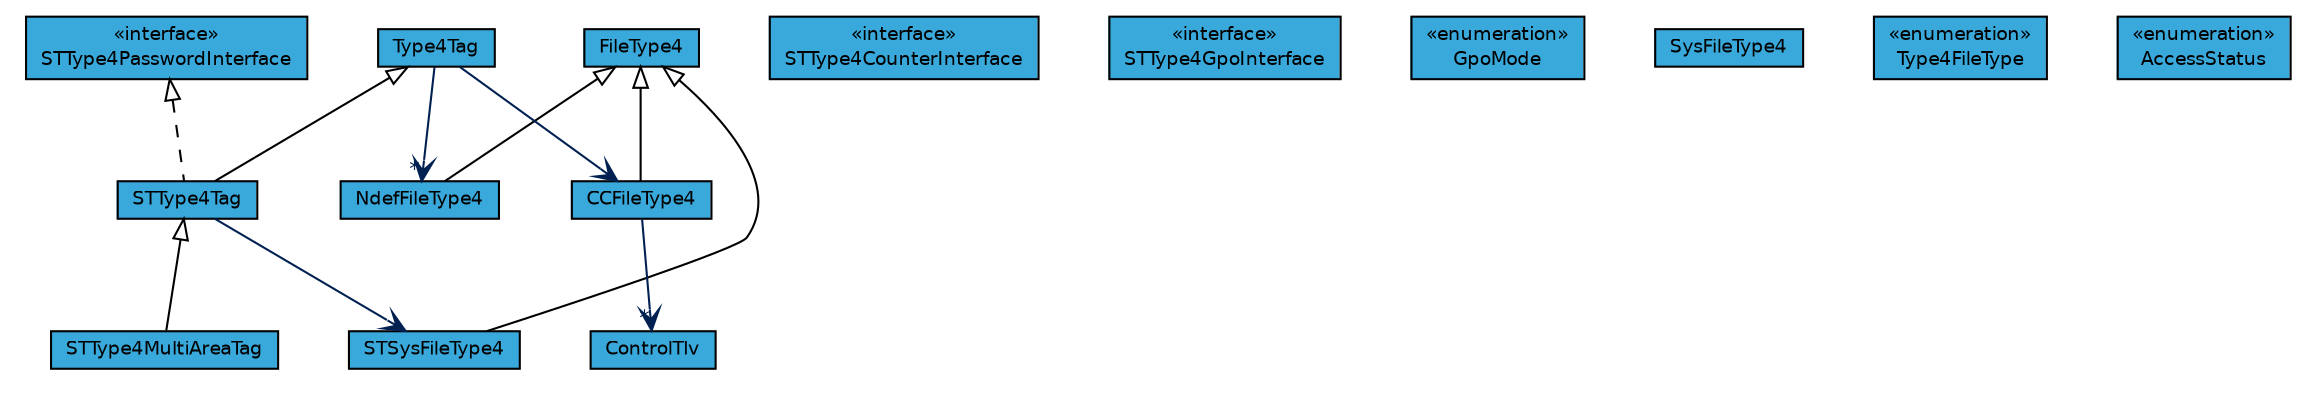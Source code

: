 #!/usr/local/bin/dot
#
# Class diagram 
# Generated by UMLGraph version R5_7_2-3-gee82a7 (http://www.umlgraph.org/)
#

digraph G {
	edge [fontname="Helvetica",fontsize=10,labelfontname="Helvetica",labelfontsize=10];
	node [fontname="Helvetica",fontsize=10,shape=plaintext];
	nodesep=0.25;
	ranksep=0.5;
	// com.st.st25sdk.type4a.STType4Tag
	c856 [label=<<table title="com.st.st25sdk.type4a.STType4Tag" border="0" cellborder="1" cellspacing="0" cellpadding="2" port="p" bgcolor="#39a9dc" href="./STType4Tag.html">
		<tr><td><table border="0" cellspacing="0" cellpadding="1">
<tr><td align="center" balign="center"> STType4Tag </td></tr>
		</table></td></tr>
		</table>>, URL="./STType4Tag.html", fontname="Helvetica", fontcolor="black", fontsize=9.0];
	// com.st.st25sdk.type4a.FileType4
	c857 [label=<<table title="com.st.st25sdk.type4a.FileType4" border="0" cellborder="1" cellspacing="0" cellpadding="2" port="p" bgcolor="#39a9dc" href="./FileType4.html">
		<tr><td><table border="0" cellspacing="0" cellpadding="1">
<tr><td align="center" balign="center"> FileType4 </td></tr>
		</table></td></tr>
		</table>>, URL="./FileType4.html", fontname="Helvetica", fontcolor="black", fontsize=9.0];
	// com.st.st25sdk.type4a.ControlTlv
	c858 [label=<<table title="com.st.st25sdk.type4a.ControlTlv" border="0" cellborder="1" cellspacing="0" cellpadding="2" port="p" bgcolor="#39a9dc" href="./ControlTlv.html">
		<tr><td><table border="0" cellspacing="0" cellpadding="1">
<tr><td align="center" balign="center"> ControlTlv </td></tr>
		</table></td></tr>
		</table>>, URL="./ControlTlv.html", fontname="Helvetica", fontcolor="black", fontsize=9.0];
	// com.st.st25sdk.type4a.STType4CounterInterface
	c859 [label=<<table title="com.st.st25sdk.type4a.STType4CounterInterface" border="0" cellborder="1" cellspacing="0" cellpadding="2" port="p" bgcolor="#39a9dc" href="./STType4CounterInterface.html">
		<tr><td><table border="0" cellspacing="0" cellpadding="1">
<tr><td align="center" balign="center"> &#171;interface&#187; </td></tr>
<tr><td align="center" balign="center"> STType4CounterInterface </td></tr>
		</table></td></tr>
		</table>>, URL="./STType4CounterInterface.html", fontname="Helvetica", fontcolor="black", fontsize=9.0];
	// com.st.st25sdk.type4a.NdefFileType4
	c860 [label=<<table title="com.st.st25sdk.type4a.NdefFileType4" border="0" cellborder="1" cellspacing="0" cellpadding="2" port="p" bgcolor="#39a9dc" href="./NdefFileType4.html">
		<tr><td><table border="0" cellspacing="0" cellpadding="1">
<tr><td align="center" balign="center"> NdefFileType4 </td></tr>
		</table></td></tr>
		</table>>, URL="./NdefFileType4.html", fontname="Helvetica", fontcolor="black", fontsize=9.0];
	// com.st.st25sdk.type4a.STType4PasswordInterface
	c861 [label=<<table title="com.st.st25sdk.type4a.STType4PasswordInterface" border="0" cellborder="1" cellspacing="0" cellpadding="2" port="p" bgcolor="#39a9dc" href="./STType4PasswordInterface.html">
		<tr><td><table border="0" cellspacing="0" cellpadding="1">
<tr><td align="center" balign="center"> &#171;interface&#187; </td></tr>
<tr><td align="center" balign="center"> STType4PasswordInterface </td></tr>
		</table></td></tr>
		</table>>, URL="./STType4PasswordInterface.html", fontname="Helvetica", fontcolor="black", fontsize=9.0];
	// com.st.st25sdk.type4a.STType4GpoInterface
	c862 [label=<<table title="com.st.st25sdk.type4a.STType4GpoInterface" border="0" cellborder="1" cellspacing="0" cellpadding="2" port="p" bgcolor="#39a9dc" href="./STType4GpoInterface.html">
		<tr><td><table border="0" cellspacing="0" cellpadding="1">
<tr><td align="center" balign="center"> &#171;interface&#187; </td></tr>
<tr><td align="center" balign="center"> STType4GpoInterface </td></tr>
		</table></td></tr>
		</table>>, URL="./STType4GpoInterface.html", fontname="Helvetica", fontcolor="black", fontsize=9.0];
	// com.st.st25sdk.type4a.STType4GpoInterface.GpoMode
	c863 [label=<<table title="com.st.st25sdk.type4a.STType4GpoInterface.GpoMode" border="0" cellborder="1" cellspacing="0" cellpadding="2" port="p" bgcolor="#39a9dc" href="./STType4GpoInterface.GpoMode.html">
		<tr><td><table border="0" cellspacing="0" cellpadding="1">
<tr><td align="center" balign="center"> &#171;enumeration&#187; </td></tr>
<tr><td align="center" balign="center"> GpoMode </td></tr>
		</table></td></tr>
		</table>>, URL="./STType4GpoInterface.GpoMode.html", fontname="Helvetica", fontcolor="black", fontsize=9.0];
	// com.st.st25sdk.type4a.CCFileType4
	c864 [label=<<table title="com.st.st25sdk.type4a.CCFileType4" border="0" cellborder="1" cellspacing="0" cellpadding="2" port="p" bgcolor="#39a9dc" href="./CCFileType4.html">
		<tr><td><table border="0" cellspacing="0" cellpadding="1">
<tr><td align="center" balign="center"> CCFileType4 </td></tr>
		</table></td></tr>
		</table>>, URL="./CCFileType4.html", fontname="Helvetica", fontcolor="black", fontsize=9.0];
	// com.st.st25sdk.type4a.STType4MultiAreaTag
	c865 [label=<<table title="com.st.st25sdk.type4a.STType4MultiAreaTag" border="0" cellborder="1" cellspacing="0" cellpadding="2" port="p" bgcolor="#39a9dc" href="./STType4MultiAreaTag.html">
		<tr><td><table border="0" cellspacing="0" cellpadding="1">
<tr><td align="center" balign="center"> STType4MultiAreaTag </td></tr>
		</table></td></tr>
		</table>>, URL="./STType4MultiAreaTag.html", fontname="Helvetica", fontcolor="black", fontsize=9.0];
	// com.st.st25sdk.type4a.STSysFileType4
	c866 [label=<<table title="com.st.st25sdk.type4a.STSysFileType4" border="0" cellborder="1" cellspacing="0" cellpadding="2" port="p" bgcolor="#39a9dc" href="./STSysFileType4.html">
		<tr><td><table border="0" cellspacing="0" cellpadding="1">
<tr><td align="center" balign="center"> STSysFileType4 </td></tr>
		</table></td></tr>
		</table>>, URL="./STSysFileType4.html", fontname="Helvetica", fontcolor="black", fontsize=9.0];
	// com.st.st25sdk.type4a.SysFileType4
	c867 [label=<<table title="com.st.st25sdk.type4a.SysFileType4" border="0" cellborder="1" cellspacing="0" cellpadding="2" port="p" bgcolor="#39a9dc" href="./SysFileType4.html">
		<tr><td><table border="0" cellspacing="0" cellpadding="1">
<tr><td align="center" balign="center"> SysFileType4 </td></tr>
		</table></td></tr>
		</table>>, URL="./SysFileType4.html", fontname="Helvetica", fontcolor="black", fontsize=9.0];
	// com.st.st25sdk.type4a.Type4Tag
	c868 [label=<<table title="com.st.st25sdk.type4a.Type4Tag" border="0" cellborder="1" cellspacing="0" cellpadding="2" port="p" bgcolor="#39a9dc" href="./Type4Tag.html">
		<tr><td><table border="0" cellspacing="0" cellpadding="1">
<tr><td align="center" balign="center"> Type4Tag </td></tr>
		</table></td></tr>
		</table>>, URL="./Type4Tag.html", fontname="Helvetica", fontcolor="black", fontsize=9.0];
	// com.st.st25sdk.type4a.Type4Tag.Type4FileType
	c869 [label=<<table title="com.st.st25sdk.type4a.Type4Tag.Type4FileType" border="0" cellborder="1" cellspacing="0" cellpadding="2" port="p" bgcolor="#39a9dc" href="./Type4Tag.Type4FileType.html">
		<tr><td><table border="0" cellspacing="0" cellpadding="1">
<tr><td align="center" balign="center"> &#171;enumeration&#187; </td></tr>
<tr><td align="center" balign="center"> Type4FileType </td></tr>
		</table></td></tr>
		</table>>, URL="./Type4Tag.Type4FileType.html", fontname="Helvetica", fontcolor="black", fontsize=9.0];
	// com.st.st25sdk.type4a.Type4Tag.AccessStatus
	c870 [label=<<table title="com.st.st25sdk.type4a.Type4Tag.AccessStatus" border="0" cellborder="1" cellspacing="0" cellpadding="2" port="p" bgcolor="#39a9dc" href="./Type4Tag.AccessStatus.html">
		<tr><td><table border="0" cellspacing="0" cellpadding="1">
<tr><td align="center" balign="center"> &#171;enumeration&#187; </td></tr>
<tr><td align="center" balign="center"> AccessStatus </td></tr>
		</table></td></tr>
		</table>>, URL="./Type4Tag.AccessStatus.html", fontname="Helvetica", fontcolor="black", fontsize=9.0];
	//com.st.st25sdk.type4a.STType4Tag extends com.st.st25sdk.type4a.Type4Tag
	c868:p -> c856:p [dir=back,arrowtail=empty];
	//com.st.st25sdk.type4a.STType4Tag implements com.st.st25sdk.type4a.STType4PasswordInterface
	c861:p -> c856:p [dir=back,arrowtail=empty,style=dashed];
	//com.st.st25sdk.type4a.NdefFileType4 extends com.st.st25sdk.type4a.FileType4
	c857:p -> c860:p [dir=back,arrowtail=empty];
	//com.st.st25sdk.type4a.CCFileType4 extends com.st.st25sdk.type4a.FileType4
	c857:p -> c864:p [dir=back,arrowtail=empty];
	//com.st.st25sdk.type4a.STType4MultiAreaTag extends com.st.st25sdk.type4a.STType4Tag
	c856:p -> c865:p [dir=back,arrowtail=empty];
	//com.st.st25sdk.type4a.STSysFileType4 extends com.st.st25sdk.type4a.FileType4
	c857:p -> c866:p [dir=back,arrowtail=empty];
	// com.st.st25sdk.type4a.STType4Tag NAVASSOC com.st.st25sdk.type4a.STSysFileType4
	c856:p -> c866:p [taillabel="", label="", headlabel="", fontname="Helvetica", fontcolor="#002052", fontsize=10.0, color="#002052", arrowhead=open];
	// com.st.st25sdk.type4a.CCFileType4 NAVASSOC com.st.st25sdk.type4a.ControlTlv
	c864:p -> c858:p [taillabel="", label="", headlabel="*", fontname="Helvetica", fontcolor="#002052", fontsize=10.0, color="#002052", arrowhead=open];
	// com.st.st25sdk.type4a.Type4Tag NAVASSOC com.st.st25sdk.type4a.CCFileType4
	c868:p -> c864:p [taillabel="", label="", headlabel="", fontname="Helvetica", fontcolor="#002052", fontsize=10.0, color="#002052", arrowhead=open];
	// com.st.st25sdk.type4a.Type4Tag NAVASSOC com.st.st25sdk.type4a.NdefFileType4
	c868:p -> c860:p [taillabel="", label="", headlabel="*", fontname="Helvetica", fontcolor="#002052", fontsize=10.0, color="#002052", arrowhead=open];
}

